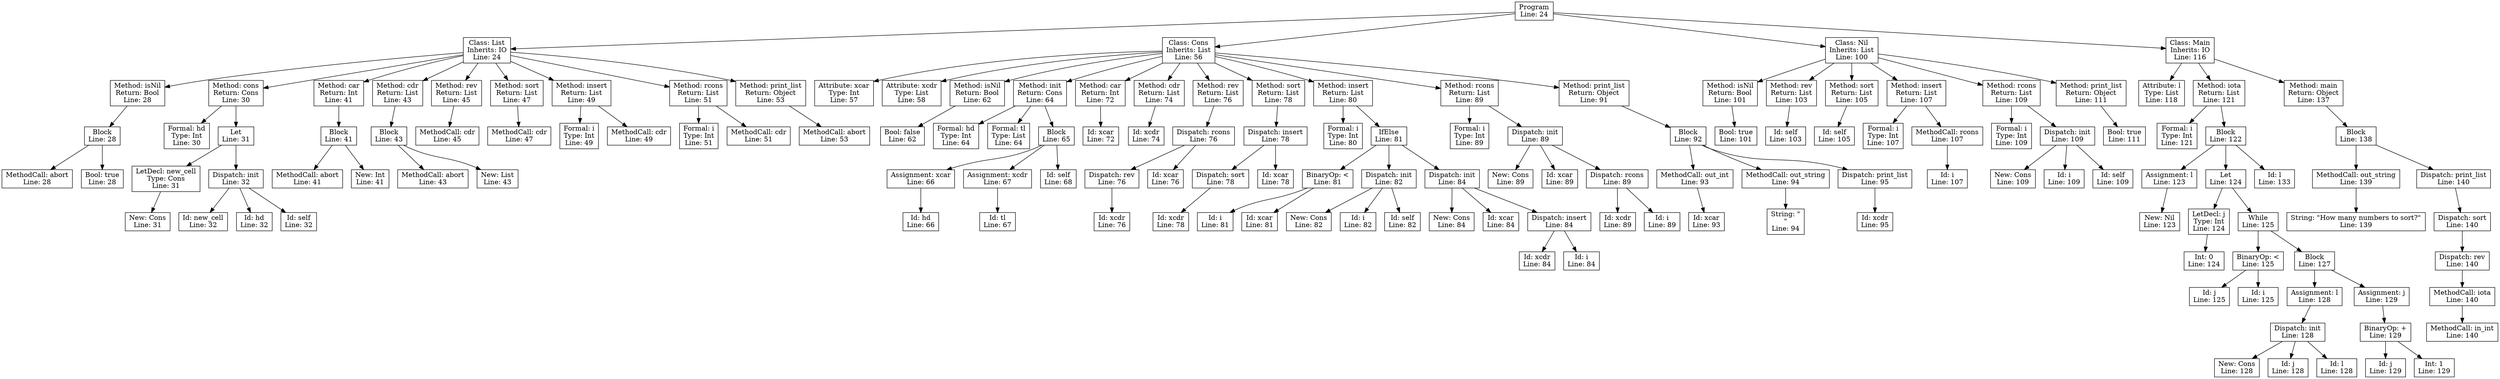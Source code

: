 digraph AST {
    node [shape=box];
    0 [label="Program\nLine: 24"];
    1 [label="Class: List\nInherits: IO\nLine: 24"];
    2 [label="Method: isNil\nReturn: Bool\nLine: 28"];
    3 [label="Block\nLine: 28"];
    4 [label="MethodCall: abort\nLine: 28"];
    3 -> 4;
    5 [label="Bool: true\nLine: 28"];
    3 -> 5;
    2 -> 3;
    1 -> 2;
    6 [label="Method: cons\nReturn: Cons\nLine: 30"];
    7 [label="Formal: hd\nType: Int\nLine: 30"];
    6 -> 7;
    8 [label="Let\nLine: 31"];
    9 [label="LetDecl: new_cell\nType: Cons\nLine: 31"];
    10 [label="New: Cons\nLine: 31"];
    9 -> 10;
    8 -> 9;
    11 [label="Dispatch: init\nLine: 32"];
    12 [label="Id: new_cell\nLine: 32"];
    11 -> 12;
    13 [label="Id: hd\nLine: 32"];
    11 -> 13;
    14 [label="Id: self\nLine: 32"];
    11 -> 14;
    8 -> 11;
    6 -> 8;
    1 -> 6;
    15 [label="Method: car\nReturn: Int\nLine: 41"];
    16 [label="Block\nLine: 41"];
    17 [label="MethodCall: abort\nLine: 41"];
    16 -> 17;
    18 [label="New: Int\nLine: 41"];
    16 -> 18;
    15 -> 16;
    1 -> 15;
    19 [label="Method: cdr\nReturn: List\nLine: 43"];
    20 [label="Block\nLine: 43"];
    21 [label="MethodCall: abort\nLine: 43"];
    20 -> 21;
    22 [label="New: List\nLine: 43"];
    20 -> 22;
    19 -> 20;
    1 -> 19;
    23 [label="Method: rev\nReturn: List\nLine: 45"];
    24 [label="MethodCall: cdr\nLine: 45"];
    23 -> 24;
    1 -> 23;
    25 [label="Method: sort\nReturn: List\nLine: 47"];
    26 [label="MethodCall: cdr\nLine: 47"];
    25 -> 26;
    1 -> 25;
    27 [label="Method: insert\nReturn: List\nLine: 49"];
    28 [label="Formal: i\nType: Int\nLine: 49"];
    27 -> 28;
    29 [label="MethodCall: cdr\nLine: 49"];
    27 -> 29;
    1 -> 27;
    30 [label="Method: rcons\nReturn: List\nLine: 51"];
    31 [label="Formal: i\nType: Int\nLine: 51"];
    30 -> 31;
    32 [label="MethodCall: cdr\nLine: 51"];
    30 -> 32;
    1 -> 30;
    33 [label="Method: print_list\nReturn: Object\nLine: 53"];
    34 [label="MethodCall: abort\nLine: 53"];
    33 -> 34;
    1 -> 33;
    0 -> 1;
    35 [label="Class: Cons\nInherits: List\nLine: 56"];
    36 [label="Attribute: xcar\nType: Int\nLine: 57"];
    35 -> 36;
    37 [label="Attribute: xcdr\nType: List\nLine: 58"];
    35 -> 37;
    38 [label="Method: isNil\nReturn: Bool\nLine: 62"];
    39 [label="Bool: false\nLine: 62"];
    38 -> 39;
    35 -> 38;
    40 [label="Method: init\nReturn: Cons\nLine: 64"];
    41 [label="Formal: hd\nType: Int\nLine: 64"];
    40 -> 41;
    42 [label="Formal: tl\nType: List\nLine: 64"];
    40 -> 42;
    43 [label="Block\nLine: 65"];
    44 [label="Assignment: xcar\nLine: 66"];
    45 [label="Id: hd\nLine: 66"];
    44 -> 45;
    43 -> 44;
    46 [label="Assignment: xcdr\nLine: 67"];
    47 [label="Id: tl\nLine: 67"];
    46 -> 47;
    43 -> 46;
    48 [label="Id: self\nLine: 68"];
    43 -> 48;
    40 -> 43;
    35 -> 40;
    49 [label="Method: car\nReturn: Int\nLine: 72"];
    50 [label="Id: xcar\nLine: 72"];
    49 -> 50;
    35 -> 49;
    51 [label="Method: cdr\nReturn: List\nLine: 74"];
    52 [label="Id: xcdr\nLine: 74"];
    51 -> 52;
    35 -> 51;
    53 [label="Method: rev\nReturn: List\nLine: 76"];
    54 [label="Dispatch: rcons\nLine: 76"];
    55 [label="Dispatch: rev\nLine: 76"];
    56 [label="Id: xcdr\nLine: 76"];
    55 -> 56;
    54 -> 55;
    57 [label="Id: xcar\nLine: 76"];
    54 -> 57;
    53 -> 54;
    35 -> 53;
    58 [label="Method: sort\nReturn: List\nLine: 78"];
    59 [label="Dispatch: insert\nLine: 78"];
    60 [label="Dispatch: sort\nLine: 78"];
    61 [label="Id: xcdr\nLine: 78"];
    60 -> 61;
    59 -> 60;
    62 [label="Id: xcar\nLine: 78"];
    59 -> 62;
    58 -> 59;
    35 -> 58;
    63 [label="Method: insert\nReturn: List\nLine: 80"];
    64 [label="Formal: i\nType: Int\nLine: 80"];
    63 -> 64;
    65 [label="IfElse\nLine: 81"];
    66 [label="BinaryOp: <\nLine: 81"];
    67 [label="Id: i\nLine: 81"];
    68 [label="Id: xcar\nLine: 81"];
    66 -> 67;
    66 -> 68;
    69 [label="Dispatch: init\nLine: 82"];
    70 [label="New: Cons\nLine: 82"];
    69 -> 70;
    71 [label="Id: i\nLine: 82"];
    69 -> 71;
    72 [label="Id: self\nLine: 82"];
    69 -> 72;
    73 [label="Dispatch: init\nLine: 84"];
    74 [label="New: Cons\nLine: 84"];
    73 -> 74;
    75 [label="Id: xcar\nLine: 84"];
    73 -> 75;
    76 [label="Dispatch: insert\nLine: 84"];
    77 [label="Id: xcdr\nLine: 84"];
    76 -> 77;
    78 [label="Id: i\nLine: 84"];
    76 -> 78;
    73 -> 76;
    65 -> 66;
    65 -> 69;
    65 -> 73;
    63 -> 65;
    35 -> 63;
    79 [label="Method: rcons\nReturn: List\nLine: 89"];
    80 [label="Formal: i\nType: Int\nLine: 89"];
    79 -> 80;
    81 [label="Dispatch: init\nLine: 89"];
    82 [label="New: Cons\nLine: 89"];
    81 -> 82;
    83 [label="Id: xcar\nLine: 89"];
    81 -> 83;
    84 [label="Dispatch: rcons\nLine: 89"];
    85 [label="Id: xcdr\nLine: 89"];
    84 -> 85;
    86 [label="Id: i\nLine: 89"];
    84 -> 86;
    81 -> 84;
    79 -> 81;
    35 -> 79;
    87 [label="Method: print_list\nReturn: Object\nLine: 91"];
    88 [label="Block\nLine: 92"];
    89 [label="MethodCall: out_int\nLine: 93"];
    90 [label="Id: xcar\nLine: 93"];
    89 -> 90;
    88 -> 89;
    91 [label="MethodCall: out_string\nLine: 94"];
    92 [label="String: \"\n\"\nLine: 94"];
    91 -> 92;
    88 -> 91;
    93 [label="Dispatch: print_list\nLine: 95"];
    94 [label="Id: xcdr\nLine: 95"];
    93 -> 94;
    88 -> 93;
    87 -> 88;
    35 -> 87;
    0 -> 35;
    95 [label="Class: Nil\nInherits: List\nLine: 100"];
    96 [label="Method: isNil\nReturn: Bool\nLine: 101"];
    97 [label="Bool: true\nLine: 101"];
    96 -> 97;
    95 -> 96;
    98 [label="Method: rev\nReturn: List\nLine: 103"];
    99 [label="Id: self\nLine: 103"];
    98 -> 99;
    95 -> 98;
    100 [label="Method: sort\nReturn: List\nLine: 105"];
    101 [label="Id: self\nLine: 105"];
    100 -> 101;
    95 -> 100;
    102 [label="Method: insert\nReturn: List\nLine: 107"];
    103 [label="Formal: i\nType: Int\nLine: 107"];
    102 -> 103;
    104 [label="MethodCall: rcons\nLine: 107"];
    105 [label="Id: i\nLine: 107"];
    104 -> 105;
    102 -> 104;
    95 -> 102;
    106 [label="Method: rcons\nReturn: List\nLine: 109"];
    107 [label="Formal: i\nType: Int\nLine: 109"];
    106 -> 107;
    108 [label="Dispatch: init\nLine: 109"];
    109 [label="New: Cons\nLine: 109"];
    108 -> 109;
    110 [label="Id: i\nLine: 109"];
    108 -> 110;
    111 [label="Id: self\nLine: 109"];
    108 -> 111;
    106 -> 108;
    95 -> 106;
    112 [label="Method: print_list\nReturn: Object\nLine: 111"];
    113 [label="Bool: true\nLine: 111"];
    112 -> 113;
    95 -> 112;
    0 -> 95;
    114 [label="Class: Main\nInherits: IO\nLine: 116"];
    115 [label="Attribute: l\nType: List\nLine: 118"];
    114 -> 115;
    116 [label="Method: iota\nReturn: List\nLine: 121"];
    117 [label="Formal: i\nType: Int\nLine: 121"];
    116 -> 117;
    118 [label="Block\nLine: 122"];
    119 [label="Assignment: l\nLine: 123"];
    120 [label="New: Nil\nLine: 123"];
    119 -> 120;
    118 -> 119;
    121 [label="Let\nLine: 124"];
    122 [label="LetDecl: j\nType: Int\nLine: 124"];
    123 [label="Int: 0\nLine: 124"];
    122 -> 123;
    121 -> 122;
    124 [label="While\nLine: 125"];
    125 [label="BinaryOp: <\nLine: 125"];
    126 [label="Id: j\nLine: 125"];
    127 [label="Id: i\nLine: 125"];
    125 -> 126;
    125 -> 127;
    128 [label="Block\nLine: 127"];
    129 [label="Assignment: l\nLine: 128"];
    130 [label="Dispatch: init\nLine: 128"];
    131 [label="New: Cons\nLine: 128"];
    130 -> 131;
    132 [label="Id: j\nLine: 128"];
    130 -> 132;
    133 [label="Id: l\nLine: 128"];
    130 -> 133;
    129 -> 130;
    128 -> 129;
    134 [label="Assignment: j\nLine: 129"];
    135 [label="BinaryOp: +\nLine: 129"];
    136 [label="Id: j\nLine: 129"];
    137 [label="Int: 1\nLine: 129"];
    135 -> 136;
    135 -> 137;
    134 -> 135;
    128 -> 134;
    124 -> 125;
    124 -> 128;
    121 -> 124;
    118 -> 121;
    138 [label="Id: l\nLine: 133"];
    118 -> 138;
    116 -> 118;
    114 -> 116;
    139 [label="Method: main\nReturn: Object\nLine: 137"];
    140 [label="Block\nLine: 138"];
    141 [label="MethodCall: out_string\nLine: 139"];
    142 [label="String: \"How many numbers to sort?\"\nLine: 139"];
    141 -> 142;
    140 -> 141;
    143 [label="Dispatch: print_list\nLine: 140"];
    144 [label="Dispatch: sort\nLine: 140"];
    145 [label="Dispatch: rev\nLine: 140"];
    146 [label="MethodCall: iota\nLine: 140"];
    147 [label="MethodCall: in_int\nLine: 140"];
    146 -> 147;
    145 -> 146;
    144 -> 145;
    143 -> 144;
    140 -> 143;
    139 -> 140;
    114 -> 139;
    0 -> 114;
}

